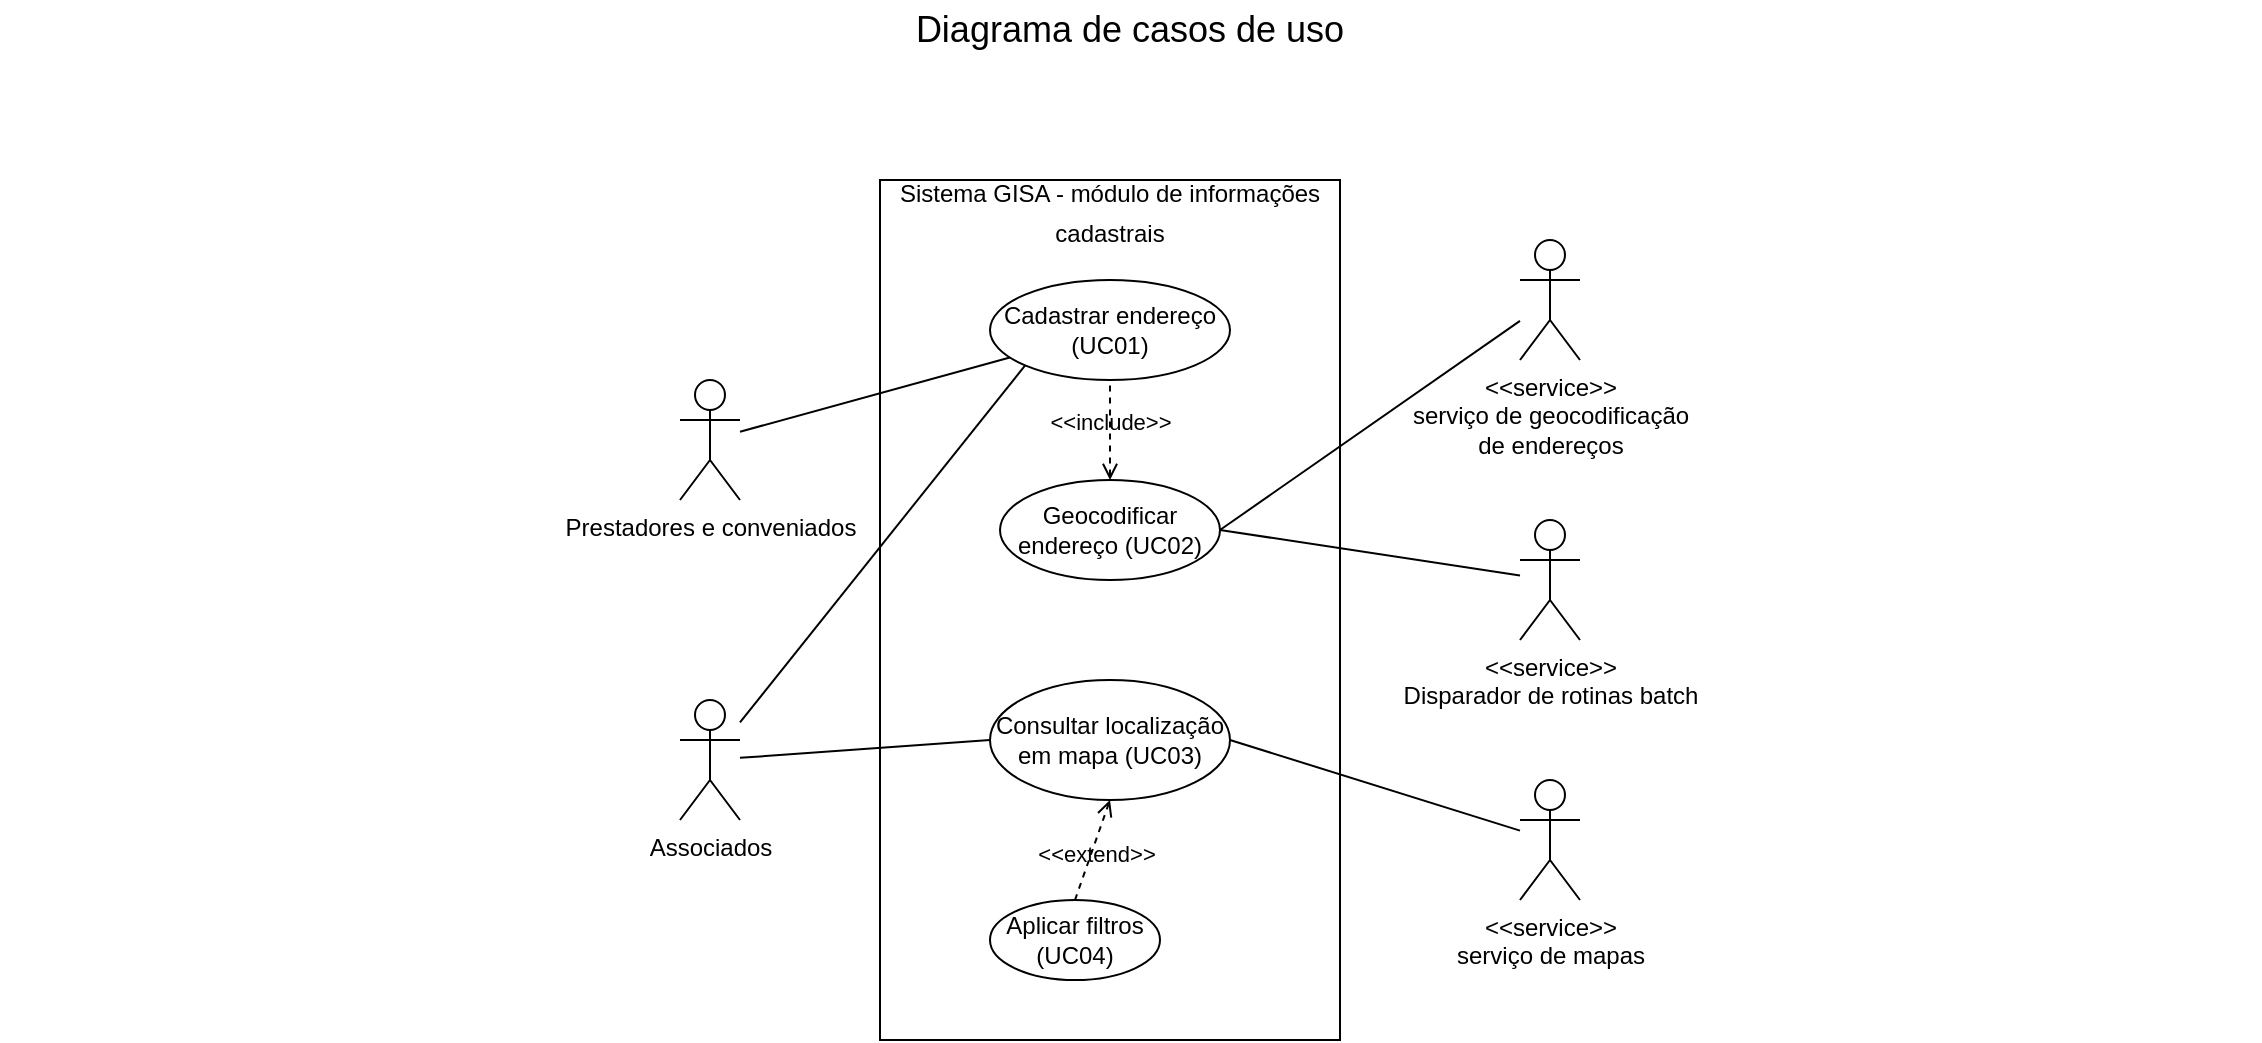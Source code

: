 <mxfile version="15.4.0" type="device"><diagram id="H4GkO5rlCHYZMjwH0pWU" name="use-case"><mxGraphModel dx="868" dy="505" grid="1" gridSize="10" guides="1" tooltips="1" connect="1" arrows="1" fold="1" page="1" pageScale="1" pageWidth="1169" pageHeight="827" math="0" shadow="0"><root><mxCell id="0"/><mxCell id="1" parent="0"/><mxCell id="kStNFeFLw7--W3Oz6PxU-11" value="" style="rounded=0;whiteSpace=wrap;html=1;labelPosition=center;verticalLabelPosition=top;align=center;verticalAlign=bottom;spacingTop=0;" parent="1" vertex="1"><mxGeometry x="450" y="90" width="230" height="430" as="geometry"/></mxCell><mxCell id="kStNFeFLw7--W3Oz6PxU-7" style="rounded=0;orthogonalLoop=1;jettySize=auto;html=1;endArrow=none;endFill=0;" parent="1" source="kStNFeFLw7--W3Oz6PxU-1" target="kStNFeFLw7--W3Oz6PxU-4" edge="1"><mxGeometry relative="1" as="geometry"/></mxCell><mxCell id="kStNFeFLw7--W3Oz6PxU-1" value="Prestadores e conveniados" style="shape=umlActor;html=1;verticalLabelPosition=bottom;verticalAlign=top;align=center;" parent="1" vertex="1"><mxGeometry x="350" y="190" width="30" height="60" as="geometry"/></mxCell><mxCell id="kStNFeFLw7--W3Oz6PxU-2" value="Geocodificar endereço (UC02)" style="ellipse;whiteSpace=wrap;html=1;" parent="1" vertex="1"><mxGeometry x="510" y="240" width="110" height="50" as="geometry"/></mxCell><mxCell id="kStNFeFLw7--W3Oz6PxU-3" value="Consultar localização em mapa (UC03)" style="ellipse;whiteSpace=wrap;html=1;" parent="1" vertex="1"><mxGeometry x="505" y="340" width="120" height="60" as="geometry"/></mxCell><mxCell id="kStNFeFLw7--W3Oz6PxU-4" value="Cadastrar endereço (UC01)" style="ellipse;whiteSpace=wrap;html=1;" parent="1" vertex="1"><mxGeometry x="505" y="140" width="120" height="50" as="geometry"/></mxCell><mxCell id="kStNFeFLw7--W3Oz6PxU-8" style="edgeStyle=none;rounded=0;orthogonalLoop=1;jettySize=auto;html=1;entryX=0;entryY=0.5;entryDx=0;entryDy=0;endArrow=none;endFill=0;" parent="1" source="kStNFeFLw7--W3Oz6PxU-5" target="kStNFeFLw7--W3Oz6PxU-3" edge="1"><mxGeometry relative="1" as="geometry"/></mxCell><mxCell id="kStNFeFLw7--W3Oz6PxU-22" style="edgeStyle=none;rounded=0;orthogonalLoop=1;jettySize=auto;html=1;entryX=0;entryY=1;entryDx=0;entryDy=0;fontSize=11;endArrow=none;endFill=0;" parent="1" source="kStNFeFLw7--W3Oz6PxU-5" target="kStNFeFLw7--W3Oz6PxU-4" edge="1"><mxGeometry relative="1" as="geometry"/></mxCell><mxCell id="kStNFeFLw7--W3Oz6PxU-5" value="Associados" style="shape=umlActor;verticalLabelPosition=bottom;verticalAlign=top;html=1;outlineConnect=0;" parent="1" vertex="1"><mxGeometry x="350" y="350" width="30" height="60" as="geometry"/></mxCell><mxCell id="kStNFeFLw7--W3Oz6PxU-6" value="&amp;lt;&amp;lt;include&amp;gt;&amp;gt;" style="edgeStyle=none;html=1;endArrow=none;verticalAlign=bottom;dashed=1;labelBackgroundColor=none;rounded=0;entryX=0.5;entryY=1;entryDx=0;entryDy=0;exitX=0.5;exitY=0;exitDx=0;exitDy=0;startArrow=open;startFill=0;endFill=0;" parent="1" source="kStNFeFLw7--W3Oz6PxU-2" target="kStNFeFLw7--W3Oz6PxU-4" edge="1"><mxGeometry x="-0.2" width="160" relative="1" as="geometry"><mxPoint x="660" y="230" as="sourcePoint"/><mxPoint x="670" y="330" as="targetPoint"/><mxPoint as="offset"/></mxGeometry></mxCell><mxCell id="kStNFeFLw7--W3Oz6PxU-10" style="edgeStyle=none;rounded=0;orthogonalLoop=1;jettySize=auto;html=1;entryX=1;entryY=0.5;entryDx=0;entryDy=0;endArrow=none;endFill=0;" parent="1" source="kStNFeFLw7--W3Oz6PxU-9" target="kStNFeFLw7--W3Oz6PxU-2" edge="1"><mxGeometry relative="1" as="geometry"/></mxCell><mxCell id="kStNFeFLw7--W3Oz6PxU-9" value="&amp;lt;&amp;lt;service&amp;gt;&amp;gt;&lt;br&gt;serviço de geocodificação&lt;br&gt;de endereços" style="shape=umlActor;verticalLabelPosition=bottom;verticalAlign=top;html=1;outlineConnect=0;" parent="1" vertex="1"><mxGeometry x="770" y="120" width="30" height="60" as="geometry"/></mxCell><mxCell id="kStNFeFLw7--W3Oz6PxU-12" value="&lt;font style=&quot;font-size: 18px&quot;&gt;Diagrama de casos de uso&lt;/font&gt;" style="text;html=1;strokeColor=none;fillColor=none;align=center;verticalAlign=middle;whiteSpace=wrap;rounded=0;fontSize=16;" parent="1" vertex="1"><mxGeometry x="10" width="1130" height="30" as="geometry"/></mxCell><mxCell id="kStNFeFLw7--W3Oz6PxU-13" value="&lt;span style=&quot;font-size: 12px&quot;&gt;Sistema GISA - módulo de informações cadastrais&lt;/span&gt;" style="text;html=1;strokeColor=none;fillColor=none;align=center;verticalAlign=middle;whiteSpace=wrap;rounded=0;fontSize=16;" parent="1" vertex="1"><mxGeometry x="450" y="90" width="230" height="30" as="geometry"/></mxCell><mxCell id="kStNFeFLw7--W3Oz6PxU-14" value="Aplicar filtros (UC04)" style="ellipse;whiteSpace=wrap;html=1;" parent="1" vertex="1"><mxGeometry x="505" y="450" width="85" height="40" as="geometry"/></mxCell><mxCell id="kStNFeFLw7--W3Oz6PxU-18" value="&amp;lt;&amp;lt;extend&amp;gt;&amp;gt;" style="edgeStyle=none;html=1;endArrow=open;verticalAlign=bottom;dashed=1;labelBackgroundColor=none;rounded=0;fontSize=11;exitX=0.5;exitY=0;exitDx=0;exitDy=0;entryX=0.5;entryY=1;entryDx=0;entryDy=0;startArrow=none;startFill=0;endFill=0;" parent="1" source="kStNFeFLw7--W3Oz6PxU-14" target="kStNFeFLw7--W3Oz6PxU-3" edge="1"><mxGeometry x="-0.369" y="-5" width="160" relative="1" as="geometry"><mxPoint x="520" y="460" as="sourcePoint"/><mxPoint x="680" y="460" as="targetPoint"/><mxPoint as="offset"/></mxGeometry></mxCell><mxCell id="kStNFeFLw7--W3Oz6PxU-20" value="" style="edgeStyle=none;rounded=0;orthogonalLoop=1;jettySize=auto;html=1;fontSize=11;endArrow=none;endFill=0;entryX=1;entryY=0.5;entryDx=0;entryDy=0;" parent="1" source="kStNFeFLw7--W3Oz6PxU-19" target="kStNFeFLw7--W3Oz6PxU-3" edge="1"><mxGeometry relative="1" as="geometry"/></mxCell><mxCell id="kStNFeFLw7--W3Oz6PxU-19" value="&amp;lt;&amp;lt;service&amp;gt;&amp;gt;&lt;br&gt;serviço de mapas" style="shape=umlActor;verticalLabelPosition=bottom;verticalAlign=top;html=1;outlineConnect=0;" parent="1" vertex="1"><mxGeometry x="770" y="390" width="30" height="60" as="geometry"/></mxCell><mxCell id="_XJHncTxXL7o5bOmlb3y-2" style="rounded=0;orthogonalLoop=1;jettySize=auto;html=1;entryX=1;entryY=0.5;entryDx=0;entryDy=0;endArrow=none;endFill=0;" edge="1" parent="1" source="_XJHncTxXL7o5bOmlb3y-1" target="kStNFeFLw7--W3Oz6PxU-2"><mxGeometry relative="1" as="geometry"/></mxCell><mxCell id="_XJHncTxXL7o5bOmlb3y-1" value="&amp;lt;&amp;lt;service&amp;gt;&amp;gt;&lt;br&gt;Disparador de rotinas batch" style="shape=umlActor;verticalLabelPosition=bottom;verticalAlign=top;html=1;outlineConnect=0;" vertex="1" parent="1"><mxGeometry x="770" y="260" width="30" height="60" as="geometry"/></mxCell></root></mxGraphModel></diagram></mxfile>